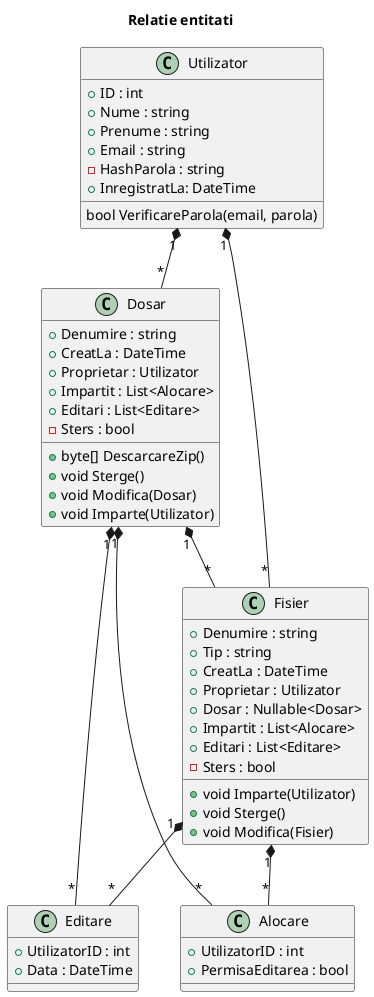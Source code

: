 @startuml

title Relatie entitati

class Utilizator {
    + ID : int
    + Nume : string
    + Prenume : string
    + Email : string
    - HashParola : string
    + InregistratLa: DateTime

    bool VerificareParola(email, parola)
}

class Fisier {
    + Denumire : string
    + Tip : string
    + CreatLa : DateTime
    + Proprietar : Utilizator
    + Dosar : Nullable<Dosar>
    + Impartit : List<Alocare>
    + Editari : List<Editare>
    - Sters : bool

    + void Imparte(Utilizator)
    + void Sterge()
    + void Modifica(Fisier)
}

class Alocare {
    + UtilizatorID : int
    + PermisaEditarea : bool
}

class Editare {
    + UtilizatorID : int
    + Data : DateTime
}

class Dosar {
    + Denumire : string
    + CreatLa : DateTime
    + Proprietar : Utilizator
    + Impartit : List<Alocare>
    + Editari : List<Editare>
    - Sters : bool
    
    + byte[] DescarcareZip()
    + void Sterge()
    + void Modifica(Dosar)
    + void Imparte(Utilizator)
}

Utilizator "1" *-- "*" Fisier
Utilizator "1" *-- "*" Dosar
Dosar "1" *-- "*" Alocare
Dosar "1" *-- "*" Editare
Dosar "1" *-- "*" Fisier
Fisier "1" *-- "*" Alocare
Fisier "1" *-- "*" Editare
@enduml